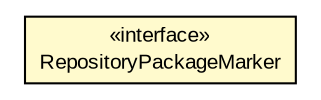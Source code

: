 #!/usr/local/bin/dot
#
# Class diagram 
# Generated by UMLGraph version R5_6 (http://www.umlgraph.org/)
#

digraph G {
	edge [fontname="arial",fontsize=10,labelfontname="arial",labelfontsize=10];
	node [fontname="arial",fontsize=10,shape=plaintext];
	nodesep=0.25;
	ranksep=0.5;
	// br.gov.to.sefaz.par.gestao.persistence.repository.RepositoryPackageMarker
	c696502 [label=<<table title="br.gov.to.sefaz.par.gestao.persistence.repository.RepositoryPackageMarker" border="0" cellborder="1" cellspacing="0" cellpadding="2" port="p" bgcolor="lemonChiffon" href="./RepositoryPackageMarker.html">
		<tr><td><table border="0" cellspacing="0" cellpadding="1">
<tr><td align="center" balign="center"> &#171;interface&#187; </td></tr>
<tr><td align="center" balign="center"> RepositoryPackageMarker </td></tr>
		</table></td></tr>
		</table>>, URL="./RepositoryPackageMarker.html", fontname="arial", fontcolor="black", fontsize=10.0];
}

